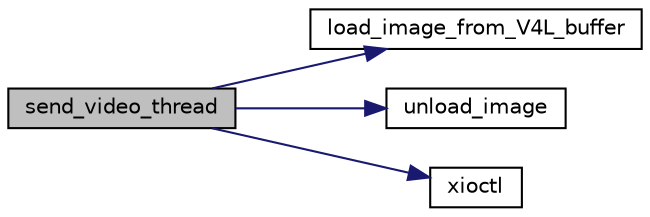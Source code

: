 digraph G
{
  edge [fontname="Helvetica",fontsize="10",labelfontname="Helvetica",labelfontsize="10"];
  node [fontname="Helvetica",fontsize="10",shape=record];
  rankdir="LR";
  Node1 [label="send_video_thread",height=0.2,width=0.4,color="black", fillcolor="grey75", style="filled" fontcolor="black"];
  Node1 -> Node2 [color="midnightblue",fontsize="10",style="solid",fontname="Helvetica"];
  Node2 [label="load_image_from_V4L_buffer",height=0.2,width=0.4,color="black", fillcolor="white", style="filled",URL="$common__image_8c.html#adf1231faaff08a2dc8ac048216d75b6a",tooltip="It loads an image from the v4l buffer."];
  Node1 -> Node3 [color="midnightblue",fontsize="10",style="solid",fontname="Helvetica"];
  Node3 [label="unload_image",height=0.2,width=0.4,color="black", fillcolor="white", style="filled",URL="$common__image_8c.html#af662e66aa73bcb3e403280bc11745dc1",tooltip="It unloads the image from the v4l memory buffer."];
  Node1 -> Node4 [color="midnightblue",fontsize="10",style="solid",fontname="Helvetica"];
  Node4 [label="xioctl",height=0.2,width=0.4,color="black", fillcolor="white", style="filled",URL="$cacatalk_8c.html#a22cce36344ad43e1d0742f8af3ba7296",tooltip="It persistently calls the v4l2_ioctl() function to program the V4L2 device."];
}
